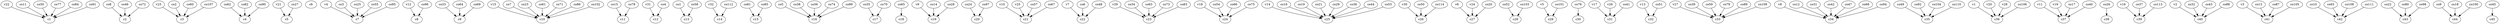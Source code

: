 strict digraph  {
c1;
c2;
c3;
c4;
c5;
c6;
c7;
c8;
c9;
c10;
c11;
c12;
c13;
c14;
c15;
c16;
c17;
c18;
c19;
c20;
c21;
c22;
c23;
c24;
c25;
c26;
c27;
c28;
c29;
c30;
c31;
c32;
c33;
c34;
c35;
c36;
c37;
c38;
c39;
c40;
c41;
c42;
c43;
c44;
c45;
v1;
v2;
v3;
v4;
v5;
v6;
v7;
v8;
v9;
v10;
v11;
v12;
v13;
v14;
v15;
v16;
v17;
v18;
v19;
v20;
v21;
v22;
v23;
v24;
v25;
v26;
v27;
v28;
v29;
v30;
v31;
v32;
co1;
co2;
co3;
co4;
co5;
co6;
co7;
co8;
co9;
co10;
co11;
co12;
co13;
co14;
co15;
co16;
co17;
co18;
co19;
co20;
co21;
co22;
co23;
co24;
co25;
co26;
co27;
co28;
co29;
co30;
co31;
co32;
co33;
co34;
co35;
co36;
co37;
co38;
co39;
co40;
co41;
co42;
co43;
co44;
co45;
co46;
co47;
co48;
co49;
co50;
co51;
co52;
co53;
co54;
co55;
co56;
co57;
co58;
co59;
co60;
co61;
co62;
co63;
co64;
co65;
co66;
co67;
co68;
co69;
co70;
co71;
co72;
co73;
co74;
co75;
co76;
co77;
co78;
co79;
co80;
co81;
co82;
co83;
co84;
co85;
co86;
co87;
co88;
co89;
co90;
co91;
co92;
co93;
co94;
co95;
co96;
co97;
co98;
co99;
co100;
co101;
co102;
co103;
co104;
co105;
co106;
co107;
co108;
co109;
co110;
co111;
co112;
co113;
co114;
v1 -> c36  [weight=1];
v2 -> c40  [weight=1];
v3 -> c41  [weight=1];
v4 -> c7  [weight=1];
v5 -> c29  [weight=1];
v6 -> c27  [weight=1];
v7 -> c22  [weight=1];
v8 -> c34  [weight=1];
v9 -> c19  [weight=1];
v10 -> c21  [weight=1];
v11 -> c37  [weight=1];
v12 -> c8  [weight=1];
v13 -> c32  [weight=1];
v14 -> c25  [weight=1];
v15 -> c10  [weight=1];
v16 -> c39  [weight=1];
v17 -> c31  [weight=1];
v18 -> c24  [weight=1];
v19 -> c37  [weight=1];
v20 -> c36  [weight=1];
v21 -> c5  [weight=1];
v22 -> c1  [weight=1];
v23 -> c3  [weight=1];
v24 -> c27  [weight=1];
v25 -> c21  [weight=1];
v26 -> c31  [weight=1];
v27 -> c33  [weight=1];
v28 -> c36  [weight=1];
v29 -> c23  [weight=1];
v30 -> c26  [weight=1];
v31 -> c12  [weight=1];
v32 -> c14  [weight=1];
co1 -> c13  [weight=1];
co2 -> c3  [weight=1];
co3 -> c7  [weight=1];
co4 -> c12  [weight=1];
co5 -> c16  [weight=1];
co6 -> c22  [weight=1];
co7 -> c10  [weight=1];
co8 -> c2  [weight=1];
co9 -> c44  [weight=1];
co10 -> c42  [weight=1];
co11 -> c1  [weight=1];
co12 -> c34  [weight=1];
co13 -> c41  [weight=1];
co14 -> c19  [weight=1];
co15 -> c11  [weight=1];
co16 -> c25  [weight=1];
co17 -> c37  [weight=1];
co18 -> c44  [weight=1];
co19 -> c25  [weight=1];
co20 -> c27  [weight=1];
co21 -> c25  [weight=1];
co22 -> c43  [weight=1];
co23 -> c10  [weight=1];
co24 -> c20  [weight=1];
co25 -> c7  [weight=1];
co26 -> c38  [weight=1];
co27 -> c5  [weight=1];
co28 -> c19  [weight=1];
co29 -> c25  [weight=1];
co30 -> c1  [weight=1];
co31 -> c34  [weight=1];
co32 -> c40  [weight=1];
co33 -> c9  [weight=1];
co34 -> c23  [weight=1];
co35 -> c17  [weight=1];
co36 -> c25  [weight=1];
co37 -> c39  [weight=1];
co38 -> c16  [weight=1];
co39 -> c33  [weight=1];
co40 -> c37  [weight=1];
co41 -> c31  [weight=1];
co42 -> c34  [weight=1];
co43 -> c40  [weight=1];
co44 -> c25  [weight=1];
co45 -> c45  [weight=1];
co46 -> c2  [weight=1];
co47 -> c34  [weight=1];
co48 -> c22  [weight=1];
co49 -> c35  [weight=1];
co50 -> c26  [weight=1];
co51 -> c32  [weight=1];
co52 -> c28  [weight=1];
co53 -> c25  [weight=1];
co54 -> c24  [weight=1];
co55 -> c7  [weight=1];
co56 -> c16  [weight=1];
co57 -> c21  [weight=1];
co58 -> c13  [weight=1];
co59 -> c33  [weight=1];
co60 -> c3  [weight=1];
co61 -> c10  [weight=1];
co62 -> c4  [weight=1];
co63 -> c23  [weight=1];
co64 -> c9  [weight=1];
co65 -> c18  [weight=1];
co66 -> c24  [weight=1];
co67 -> c21  [weight=1];
co68 -> c34  [weight=1];
co69 -> c9  [weight=1];
co70 -> c17  [weight=1];
co71 -> c10  [weight=1];
co72 -> c2  [weight=1];
co73 -> c23  [weight=1];
co74 -> c16  [weight=1];
co75 -> c24  [weight=1];
co76 -> c30  [weight=1];
co77 -> c1  [weight=1];
co78 -> c11  [weight=1];
co79 -> c33  [weight=1];
co80 -> c43  [weight=1];
co81 -> c15  [weight=1];
co82 -> c4  [weight=1];
co83 -> c23  [weight=1];
co84 -> c1  [weight=1];
co85 -> c15  [weight=1];
co86 -> c10  [weight=1];
co87 -> c41  [weight=1];
co88 -> c40  [weight=1];
co89 -> c33  [weight=1];
co90 -> c4  [weight=1];
co91 -> c1  [weight=1];
co92 -> c35  [weight=1];
co93 -> c42  [weight=1];
co94 -> c34  [weight=1];
co95 -> c7  [weight=1];
co96 -> c8  [weight=1];
co97 -> c20  [weight=1];
co98 -> c43  [weight=1];
co99 -> c16  [weight=1];
co100 -> c44  [weight=1];
co101 -> c29  [weight=1];
co102 -> c10  [weight=1];
co103 -> c28  [weight=1];
co104 -> c35  [weight=1];
co105 -> c41  [weight=1];
co106 -> c36  [weight=1];
co107 -> c3  [weight=1];
co108 -> c42  [weight=1];
co109 -> c33  [weight=1];
co110 -> c35  [weight=1];
co111 -> c42  [weight=1];
co112 -> c14  [weight=1];
co113 -> c39  [weight=1];
co114 -> c26  [weight=1];
}
